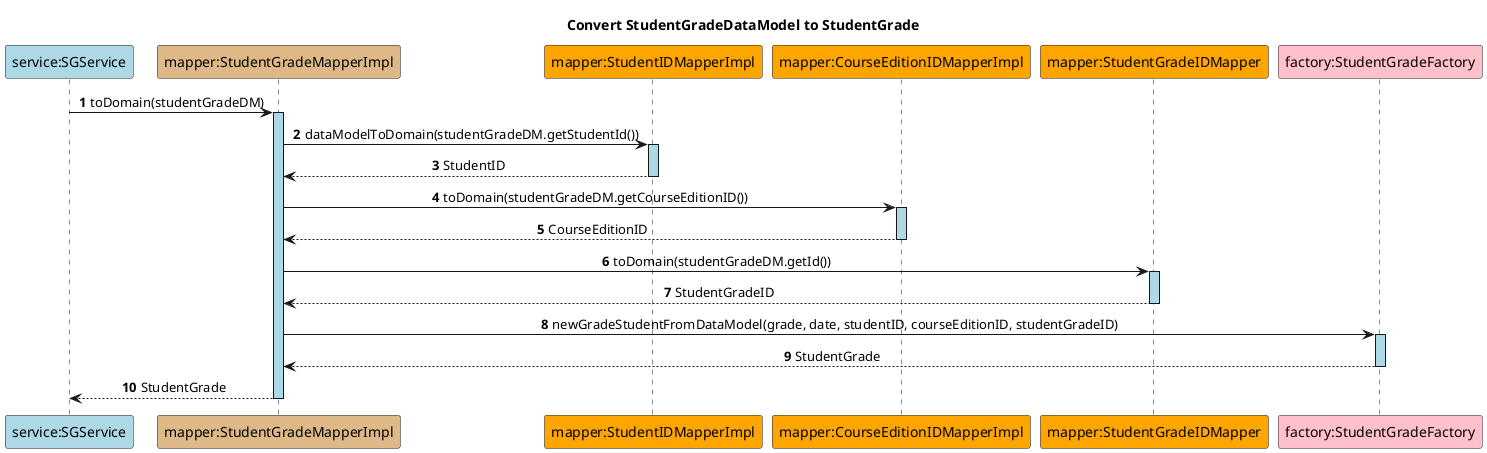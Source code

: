 @startuml
autonumber
skinparam sequenceMessageAlign center
skinparam sequenceLifeLineBackgroundColor lightblue
title Convert StudentGradeDataModel to StudentGrade

participant "service:SGService" as SGService #lightblue
participant "mapper:StudentGradeMapperImpl" as Mapper #burlywood

participant "mapper:StudentIDMapperImpl" as StudentIDMapper #orange
participant "mapper:CourseEditionIDMapperImpl" as CEIDMapper #orange
participant "mapper:StudentGradeIDMapper" as SGIDMapper #orange
participant "factory:StudentGradeFactory" as Factory #pink

SGService -> Mapper : toDomain(studentGradeDM)
activate Mapper

Mapper -> StudentIDMapper : dataModelToDomain(studentGradeDM.getStudentId())
activate StudentIDMapper
StudentIDMapper --> Mapper : StudentID
deactivate StudentIDMapper

Mapper -> CEIDMapper : toDomain(studentGradeDM.getCourseEditionID())
activate CEIDMapper
CEIDMapper --> Mapper : CourseEditionID
deactivate CEIDMapper

Mapper -> SGIDMapper : toDomain(studentGradeDM.getId())
activate SGIDMapper
SGIDMapper --> Mapper : StudentGradeID
deactivate SGIDMapper

Mapper -> Factory : newGradeStudentFromDataModel(grade, date, studentID, courseEditionID, studentGradeID)
activate Factory
Factory --> Mapper : StudentGrade
deactivate Factory

Mapper --> SGService : StudentGrade
deactivate Mapper
@enduml
